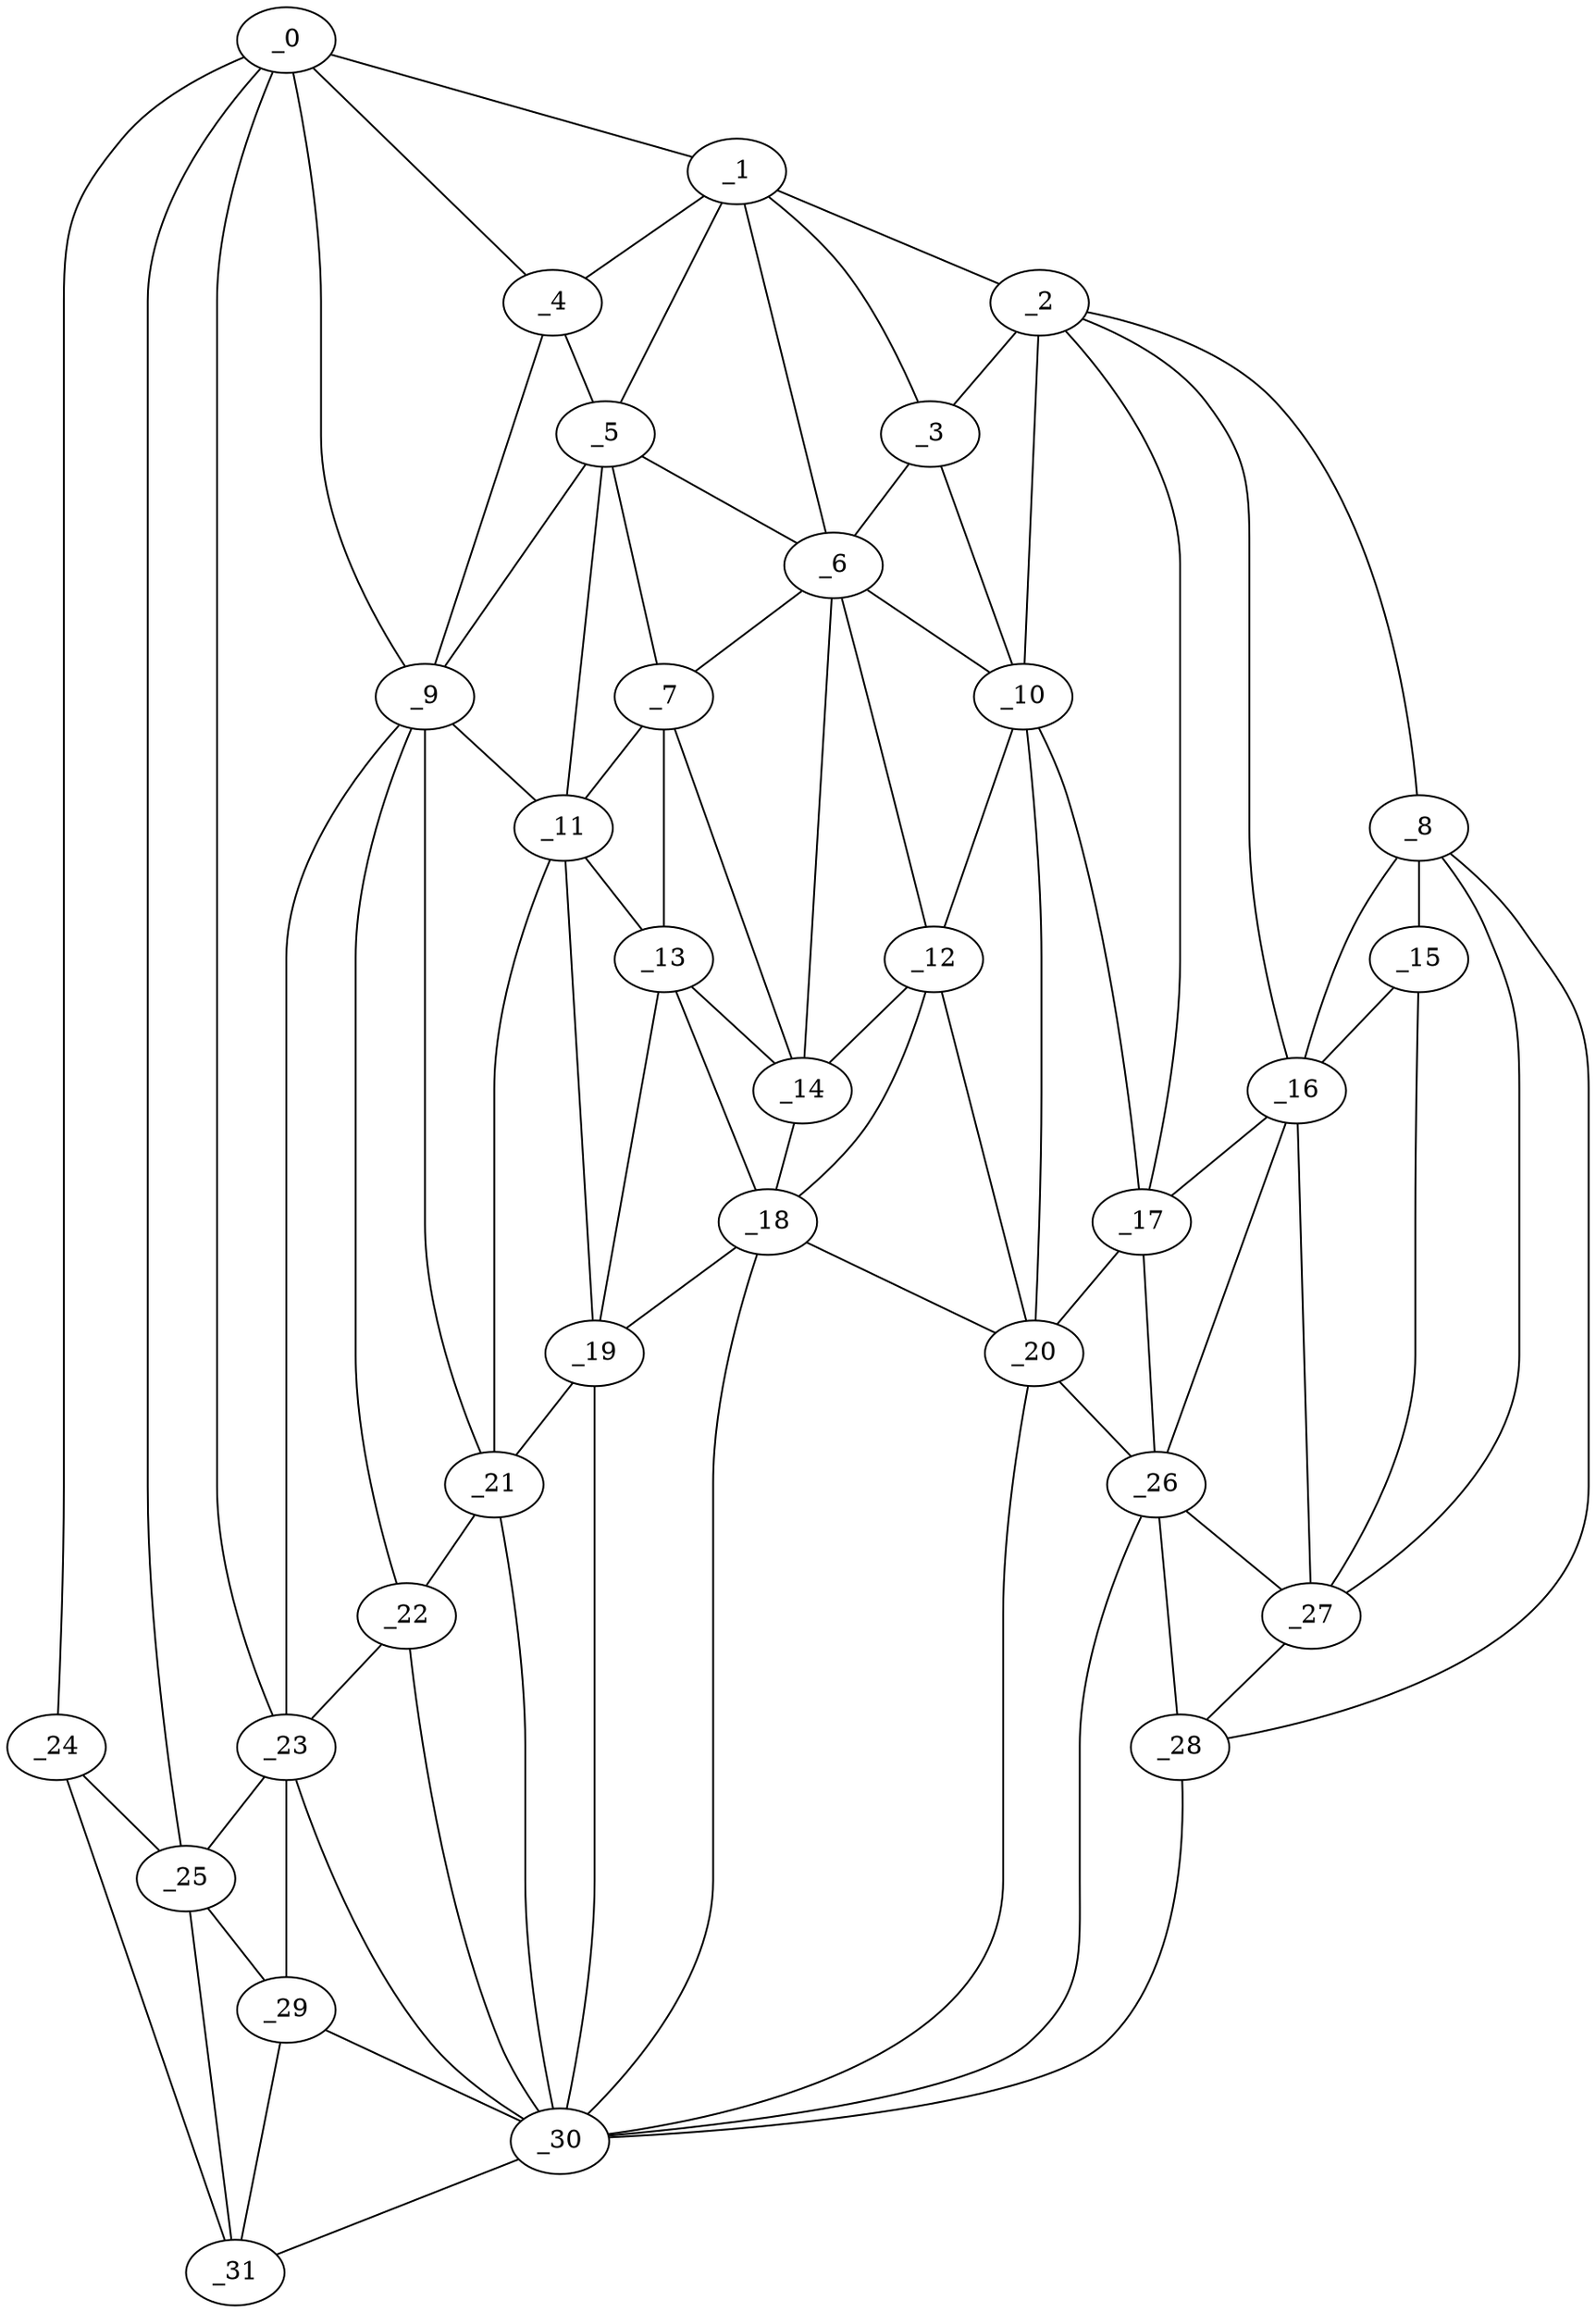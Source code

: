 graph "obj49__40.gxl" {
	_0	 [x=35,
		y=95];
	_1	 [x=36,
		y=58];
	_0 -- _1	 [valence=1];
	_4	 [x=38,
		y=90];
	_0 -- _4	 [valence=2];
	_9	 [x=51,
		y=86];
	_0 -- _9	 [valence=1];
	_23	 [x=72,
		y=98];
	_0 -- _23	 [valence=1];
	_24	 [x=72,
		y=126];
	_0 -- _24	 [valence=1];
	_25	 [x=75,
		y=109];
	_0 -- _25	 [valence=2];
	_2	 [x=38,
		y=8];
	_1 -- _2	 [valence=1];
	_3	 [x=38,
		y=50];
	_1 -- _3	 [valence=1];
	_1 -- _4	 [valence=1];
	_5	 [x=41,
		y=71];
	_1 -- _5	 [valence=1];
	_6	 [x=45,
		y=58];
	_1 -- _6	 [valence=1];
	_2 -- _3	 [valence=2];
	_8	 [x=49,
		y=3];
	_2 -- _8	 [valence=1];
	_10	 [x=52,
		y=43];
	_2 -- _10	 [valence=2];
	_16	 [x=67,
		y=19];
	_2 -- _16	 [valence=1];
	_17	 [x=67,
		y=26];
	_2 -- _17	 [valence=2];
	_3 -- _6	 [valence=2];
	_3 -- _10	 [valence=1];
	_4 -- _5	 [valence=2];
	_4 -- _9	 [valence=1];
	_5 -- _6	 [valence=2];
	_7	 [x=48,
		y=67];
	_5 -- _7	 [valence=1];
	_5 -- _9	 [valence=1];
	_11	 [x=53,
		y=73];
	_5 -- _11	 [valence=1];
	_6 -- _7	 [valence=2];
	_6 -- _10	 [valence=1];
	_12	 [x=55,
		y=53];
	_6 -- _12	 [valence=2];
	_14	 [x=59,
		y=62];
	_6 -- _14	 [valence=1];
	_7 -- _11	 [valence=2];
	_13	 [x=57,
		y=66];
	_7 -- _13	 [valence=2];
	_7 -- _14	 [valence=2];
	_15	 [x=67,
		y=11];
	_8 -- _15	 [valence=2];
	_8 -- _16	 [valence=2];
	_27	 [x=82,
		y=10];
	_8 -- _27	 [valence=2];
	_28	 [x=94,
		y=10];
	_8 -- _28	 [valence=1];
	_9 -- _11	 [valence=2];
	_21	 [x=69,
		y=84];
	_9 -- _21	 [valence=1];
	_22	 [x=70,
		y=91];
	_9 -- _22	 [valence=2];
	_9 -- _23	 [valence=1];
	_10 -- _12	 [valence=1];
	_10 -- _17	 [valence=1];
	_20	 [x=69,
		y=42];
	_10 -- _20	 [valence=2];
	_11 -- _13	 [valence=2];
	_19	 [x=67,
		y=72];
	_11 -- _19	 [valence=1];
	_11 -- _21	 [valence=2];
	_12 -- _14	 [valence=1];
	_18	 [x=67,
		y=62];
	_12 -- _18	 [valence=1];
	_12 -- _20	 [valence=2];
	_13 -- _14	 [valence=2];
	_13 -- _18	 [valence=1];
	_13 -- _19	 [valence=2];
	_14 -- _18	 [valence=1];
	_15 -- _16	 [valence=1];
	_15 -- _27	 [valence=2];
	_16 -- _17	 [valence=2];
	_26	 [x=80,
		y=27];
	_16 -- _26	 [valence=2];
	_16 -- _27	 [valence=2];
	_17 -- _20	 [valence=2];
	_17 -- _26	 [valence=2];
	_18 -- _19	 [valence=2];
	_18 -- _20	 [valence=2];
	_30	 [x=97,
		y=91];
	_18 -- _30	 [valence=1];
	_19 -- _21	 [valence=2];
	_19 -- _30	 [valence=2];
	_20 -- _26	 [valence=2];
	_20 -- _30	 [valence=2];
	_21 -- _22	 [valence=2];
	_21 -- _30	 [valence=2];
	_22 -- _23	 [valence=2];
	_22 -- _30	 [valence=2];
	_23 -- _25	 [valence=1];
	_29	 [x=95,
		y=105];
	_23 -- _29	 [valence=2];
	_23 -- _30	 [valence=1];
	_24 -- _25	 [valence=2];
	_31	 [x=97,
		y=119];
	_24 -- _31	 [valence=1];
	_25 -- _29	 [valence=2];
	_25 -- _31	 [valence=2];
	_26 -- _27	 [valence=2];
	_26 -- _28	 [valence=2];
	_26 -- _30	 [valence=2];
	_27 -- _28	 [valence=1];
	_28 -- _30	 [valence=1];
	_29 -- _30	 [valence=1];
	_29 -- _31	 [valence=1];
	_30 -- _31	 [valence=1];
}
